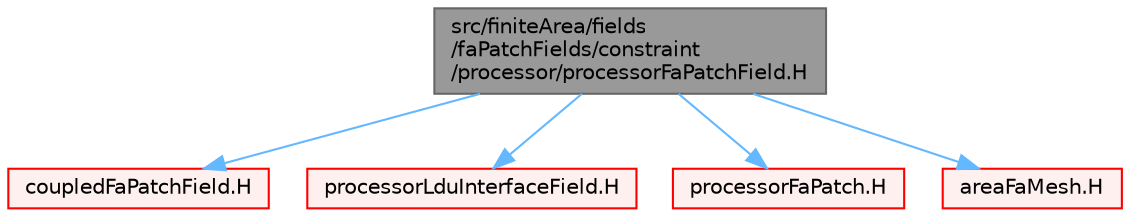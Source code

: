 digraph "src/finiteArea/fields/faPatchFields/constraint/processor/processorFaPatchField.H"
{
 // LATEX_PDF_SIZE
  bgcolor="transparent";
  edge [fontname=Helvetica,fontsize=10,labelfontname=Helvetica,labelfontsize=10];
  node [fontname=Helvetica,fontsize=10,shape=box,height=0.2,width=0.4];
  Node1 [id="Node000001",label="src/finiteArea/fields\l/faPatchFields/constraint\l/processor/processorFaPatchField.H",height=0.2,width=0.4,color="gray40", fillcolor="grey60", style="filled", fontcolor="black",tooltip=" "];
  Node1 -> Node2 [id="edge1_Node000001_Node000002",color="steelblue1",style="solid",tooltip=" "];
  Node2 [id="Node000002",label="coupledFaPatchField.H",height=0.2,width=0.4,color="red", fillcolor="#FFF0F0", style="filled",URL="$coupledFaPatchField_8H.html",tooltip=" "];
  Node1 -> Node245 [id="edge2_Node000001_Node000245",color="steelblue1",style="solid",tooltip=" "];
  Node245 [id="Node000245",label="processorLduInterfaceField.H",height=0.2,width=0.4,color="red", fillcolor="#FFF0F0", style="filled",URL="$processorLduInterfaceField_8H.html",tooltip=" "];
  Node1 -> Node246 [id="edge3_Node000001_Node000246",color="steelblue1",style="solid",tooltip=" "];
  Node246 [id="Node000246",label="processorFaPatch.H",height=0.2,width=0.4,color="red", fillcolor="#FFF0F0", style="filled",URL="$processorFaPatch_8H.html",tooltip=" "];
  Node1 -> Node248 [id="edge4_Node000001_Node000248",color="steelblue1",style="solid",tooltip=" "];
  Node248 [id="Node000248",label="areaFaMesh.H",height=0.2,width=0.4,color="red", fillcolor="#FFF0F0", style="filled",URL="$areaFaMesh_8H.html",tooltip=" "];
}
